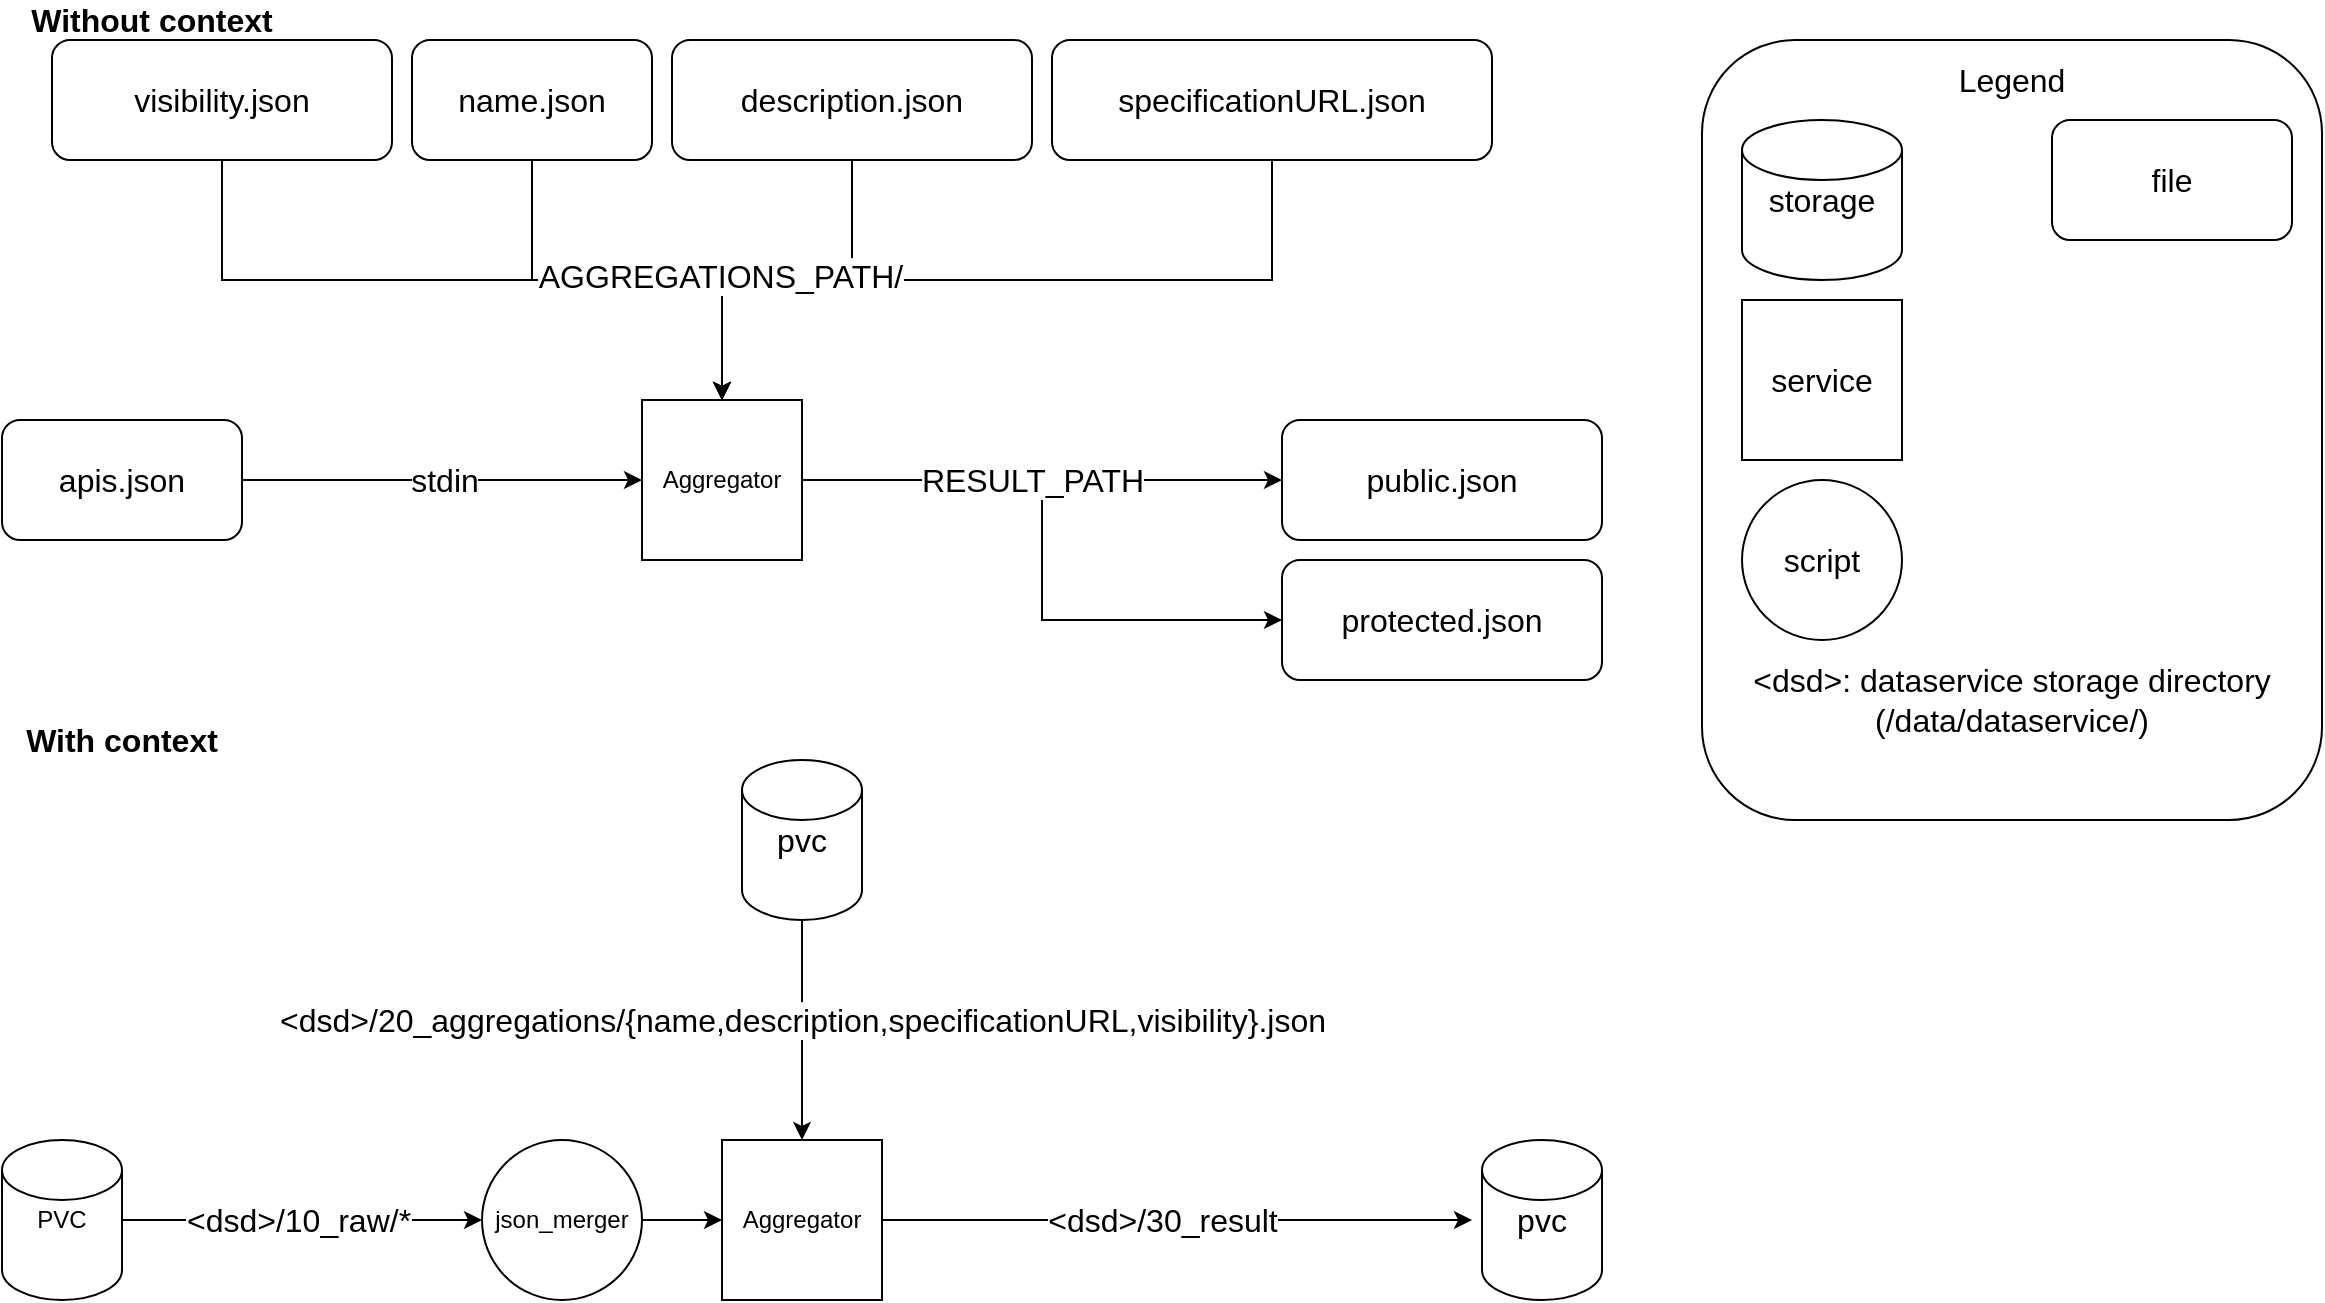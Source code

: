 <mxfile version="13.6.5" type="device"><diagram id="Ye3Q_bpgV0typOwb7vOX" name="Page-1"><mxGraphModel dx="1422" dy="777" grid="1" gridSize="10" guides="1" tooltips="1" connect="1" arrows="1" fold="1" page="1" pageScale="1" pageWidth="850" pageHeight="1100" math="0" shadow="0"><root><mxCell id="0"/><mxCell id="1" parent="0"/><mxCell id="Gz-X4EU039WHKJXXwYFm-26" style="edgeStyle=orthogonalEdgeStyle;rounded=0;orthogonalLoop=1;jettySize=auto;html=1;entryX=0;entryY=0.5;entryDx=0;entryDy=0;fontSize=16;" edge="1" parent="1" source="Gz-X4EU039WHKJXXwYFm-5" target="Gz-X4EU039WHKJXXwYFm-25"><mxGeometry relative="1" as="geometry"/></mxCell><mxCell id="Gz-X4EU039WHKJXXwYFm-32" style="edgeStyle=orthogonalEdgeStyle;rounded=0;orthogonalLoop=1;jettySize=auto;html=1;entryX=-0.083;entryY=0.5;entryDx=0;entryDy=0;entryPerimeter=0;fontSize=16;" edge="1" parent="1" source="Gz-X4EU039WHKJXXwYFm-1" target="Gz-X4EU039WHKJXXwYFm-31"><mxGeometry relative="1" as="geometry"/></mxCell><mxCell id="Gz-X4EU039WHKJXXwYFm-33" value="&amp;lt;dsd&amp;gt;/30_result" style="edgeLabel;html=1;align=center;verticalAlign=middle;resizable=0;points=[];fontSize=16;" vertex="1" connectable="0" parent="Gz-X4EU039WHKJXXwYFm-32"><mxGeometry x="-0.305" y="-2" relative="1" as="geometry"><mxPoint x="37" y="-2" as="offset"/></mxGeometry></mxCell><mxCell id="Gz-X4EU039WHKJXXwYFm-1" value="Aggregator" style="whiteSpace=wrap;html=1;aspect=fixed;" vertex="1" parent="1"><mxGeometry x="400" y="590" width="80" height="80" as="geometry"/></mxCell><mxCell id="Gz-X4EU039WHKJXXwYFm-30" style="edgeStyle=orthogonalEdgeStyle;rounded=0;orthogonalLoop=1;jettySize=auto;html=1;entryX=0;entryY=0.5;entryDx=0;entryDy=0;fontSize=16;" edge="1" parent="1" source="Gz-X4EU039WHKJXXwYFm-2" target="Gz-X4EU039WHKJXXwYFm-1"><mxGeometry relative="1" as="geometry"/></mxCell><mxCell id="Gz-X4EU039WHKJXXwYFm-2" value="json_merger" style="ellipse;whiteSpace=wrap;html=1;aspect=fixed;" vertex="1" parent="1"><mxGeometry x="280" y="590" width="80" height="80" as="geometry"/></mxCell><mxCell id="Gz-X4EU039WHKJXXwYFm-28" style="edgeStyle=orthogonalEdgeStyle;rounded=0;orthogonalLoop=1;jettySize=auto;html=1;entryX=0;entryY=0.5;entryDx=0;entryDy=0;fontSize=16;" edge="1" parent="1" source="Gz-X4EU039WHKJXXwYFm-3" target="Gz-X4EU039WHKJXXwYFm-2"><mxGeometry relative="1" as="geometry"/></mxCell><mxCell id="Gz-X4EU039WHKJXXwYFm-29" value="&amp;lt;dsd&amp;gt;/10_raw/*" style="edgeLabel;html=1;align=center;verticalAlign=middle;resizable=0;points=[];fontSize=16;" vertex="1" connectable="0" parent="Gz-X4EU039WHKJXXwYFm-28"><mxGeometry x="-0.16" relative="1" as="geometry"><mxPoint x="12" as="offset"/></mxGeometry></mxCell><mxCell id="Gz-X4EU039WHKJXXwYFm-3" value="PVC" style="shape=cylinder2;whiteSpace=wrap;html=1;boundedLbl=1;backgroundOutline=1;size=15;" vertex="1" parent="1"><mxGeometry x="40" y="590" width="60" height="80" as="geometry"/></mxCell><mxCell id="Gz-X4EU039WHKJXXwYFm-4" value="Without context" style="text;html=1;strokeColor=none;fillColor=none;align=center;verticalAlign=middle;whiteSpace=wrap;rounded=0;fontSize=16;fontStyle=1" vertex="1" parent="1"><mxGeometry x="40" y="20" width="150" height="20" as="geometry"/></mxCell><mxCell id="Gz-X4EU039WHKJXXwYFm-21" style="edgeStyle=orthogonalEdgeStyle;rounded=0;orthogonalLoop=1;jettySize=auto;html=1;fontSize=16;" edge="1" parent="1" source="Gz-X4EU039WHKJXXwYFm-5" target="Gz-X4EU039WHKJXXwYFm-20"><mxGeometry relative="1" as="geometry"/></mxCell><mxCell id="Gz-X4EU039WHKJXXwYFm-23" value="RESULT_PATH" style="edgeLabel;html=1;align=center;verticalAlign=middle;resizable=0;points=[];fontSize=16;" vertex="1" connectable="0" parent="Gz-X4EU039WHKJXXwYFm-21"><mxGeometry x="-0.258" y="-3" relative="1" as="geometry"><mxPoint x="26" y="-3" as="offset"/></mxGeometry></mxCell><mxCell id="Gz-X4EU039WHKJXXwYFm-5" value="Aggregator" style="whiteSpace=wrap;html=1;aspect=fixed;" vertex="1" parent="1"><mxGeometry x="360" y="220" width="80" height="80" as="geometry"/></mxCell><mxCell id="Gz-X4EU039WHKJXXwYFm-7" style="edgeStyle=orthogonalEdgeStyle;rounded=0;orthogonalLoop=1;jettySize=auto;html=1;entryX=0;entryY=0.5;entryDx=0;entryDy=0;fontSize=16;exitX=1;exitY=0.5;exitDx=0;exitDy=0;" edge="1" parent="1" source="Gz-X4EU039WHKJXXwYFm-10" target="Gz-X4EU039WHKJXXwYFm-5"><mxGeometry relative="1" as="geometry"><mxPoint x="180" y="260" as="sourcePoint"/></mxGeometry></mxCell><mxCell id="Gz-X4EU039WHKJXXwYFm-8" value="stdin" style="edgeLabel;html=1;align=center;verticalAlign=middle;resizable=0;points=[];fontSize=16;" vertex="1" connectable="0" parent="Gz-X4EU039WHKJXXwYFm-7"><mxGeometry x="0.244" y="1" relative="1" as="geometry"><mxPoint x="-24" y="1" as="offset"/></mxGeometry></mxCell><mxCell id="Gz-X4EU039WHKJXXwYFm-10" value="apis.json" style="rounded=1;whiteSpace=wrap;html=1;fontSize=16;" vertex="1" parent="1"><mxGeometry x="40" y="230" width="120" height="60" as="geometry"/></mxCell><mxCell id="Gz-X4EU039WHKJXXwYFm-16" style="edgeStyle=orthogonalEdgeStyle;rounded=0;orthogonalLoop=1;jettySize=auto;html=1;entryX=0.5;entryY=0;entryDx=0;entryDy=0;fontSize=16;" edge="1" parent="1" source="Gz-X4EU039WHKJXXwYFm-11" target="Gz-X4EU039WHKJXXwYFm-5"><mxGeometry relative="1" as="geometry"><Array as="points"><mxPoint x="150" y="160"/><mxPoint x="400" y="160"/></Array></mxGeometry></mxCell><mxCell id="Gz-X4EU039WHKJXXwYFm-11" value="visibility.json" style="rounded=1;whiteSpace=wrap;html=1;fontSize=16;" vertex="1" parent="1"><mxGeometry x="65" y="40" width="170" height="60" as="geometry"/></mxCell><mxCell id="Gz-X4EU039WHKJXXwYFm-17" style="edgeStyle=orthogonalEdgeStyle;rounded=0;orthogonalLoop=1;jettySize=auto;html=1;entryX=0.5;entryY=0;entryDx=0;entryDy=0;fontSize=16;" edge="1" parent="1" source="Gz-X4EU039WHKJXXwYFm-12" target="Gz-X4EU039WHKJXXwYFm-5"><mxGeometry relative="1" as="geometry"/></mxCell><mxCell id="Gz-X4EU039WHKJXXwYFm-12" value="name.json" style="rounded=1;whiteSpace=wrap;html=1;fontSize=16;" vertex="1" parent="1"><mxGeometry x="245" y="40" width="120" height="60" as="geometry"/></mxCell><mxCell id="Gz-X4EU039WHKJXXwYFm-18" style="edgeStyle=orthogonalEdgeStyle;rounded=0;orthogonalLoop=1;jettySize=auto;html=1;entryX=0.5;entryY=0;entryDx=0;entryDy=0;fontSize=16;" edge="1" parent="1" source="Gz-X4EU039WHKJXXwYFm-13" target="Gz-X4EU039WHKJXXwYFm-5"><mxGeometry relative="1" as="geometry"/></mxCell><mxCell id="Gz-X4EU039WHKJXXwYFm-13" value="description.json" style="rounded=1;whiteSpace=wrap;html=1;fontSize=16;" vertex="1" parent="1"><mxGeometry x="375" y="40" width="180" height="60" as="geometry"/></mxCell><mxCell id="Gz-X4EU039WHKJXXwYFm-19" style="edgeStyle=orthogonalEdgeStyle;rounded=0;orthogonalLoop=1;jettySize=auto;html=1;entryX=0.5;entryY=0;entryDx=0;entryDy=0;fontSize=16;" edge="1" parent="1" source="Gz-X4EU039WHKJXXwYFm-14" target="Gz-X4EU039WHKJXXwYFm-5"><mxGeometry relative="1" as="geometry"><Array as="points"><mxPoint x="675" y="160"/><mxPoint x="400" y="160"/></Array></mxGeometry></mxCell><mxCell id="Gz-X4EU039WHKJXXwYFm-22" value="AGGREGATIONS_PATH/" style="edgeLabel;html=1;align=center;verticalAlign=middle;resizable=0;points=[];fontSize=16;" vertex="1" connectable="0" parent="Gz-X4EU039WHKJXXwYFm-19"><mxGeometry x="0.696" y="-2" relative="1" as="geometry"><mxPoint x="1" y="-2" as="offset"/></mxGeometry></mxCell><mxCell id="Gz-X4EU039WHKJXXwYFm-14" value="specificationURL.json" style="rounded=1;whiteSpace=wrap;html=1;fontSize=16;" vertex="1" parent="1"><mxGeometry x="565" y="40" width="220" height="60" as="geometry"/></mxCell><mxCell id="Gz-X4EU039WHKJXXwYFm-20" value="public.json" style="rounded=1;whiteSpace=wrap;html=1;fontSize=16;" vertex="1" parent="1"><mxGeometry x="680" y="230" width="160" height="60" as="geometry"/></mxCell><mxCell id="Gz-X4EU039WHKJXXwYFm-25" value="protected.json" style="rounded=1;whiteSpace=wrap;html=1;fontSize=16;" vertex="1" parent="1"><mxGeometry x="680" y="300" width="160" height="60" as="geometry"/></mxCell><mxCell id="Gz-X4EU039WHKJXXwYFm-27" value="With context" style="text;html=1;strokeColor=none;fillColor=none;align=center;verticalAlign=middle;whiteSpace=wrap;rounded=0;fontSize=16;fontStyle=1" vertex="1" parent="1"><mxGeometry x="40" y="380" width="120" height="20" as="geometry"/></mxCell><mxCell id="Gz-X4EU039WHKJXXwYFm-31" value="pvc" style="shape=cylinder2;whiteSpace=wrap;html=1;boundedLbl=1;backgroundOutline=1;size=15;fontSize=16;" vertex="1" parent="1"><mxGeometry x="780" y="590" width="60" height="80" as="geometry"/></mxCell><mxCell id="Gz-X4EU039WHKJXXwYFm-35" style="edgeStyle=orthogonalEdgeStyle;rounded=0;orthogonalLoop=1;jettySize=auto;html=1;entryX=0.5;entryY=0;entryDx=0;entryDy=0;fontSize=16;" edge="1" parent="1" source="Gz-X4EU039WHKJXXwYFm-34" target="Gz-X4EU039WHKJXXwYFm-1"><mxGeometry relative="1" as="geometry"/></mxCell><mxCell id="Gz-X4EU039WHKJXXwYFm-36" value="&amp;lt;dsd&amp;gt;/20_aggregations/{name,description,specificationURL,visibility}.json" style="edgeLabel;html=1;align=center;verticalAlign=middle;resizable=0;points=[];fontSize=16;" vertex="1" connectable="0" parent="Gz-X4EU039WHKJXXwYFm-35"><mxGeometry x="-0.383" y="2" relative="1" as="geometry"><mxPoint x="-2" y="16" as="offset"/></mxGeometry></mxCell><mxCell id="Gz-X4EU039WHKJXXwYFm-34" value="pvc" style="shape=cylinder2;whiteSpace=wrap;html=1;boundedLbl=1;backgroundOutline=1;size=15;fontSize=16;" vertex="1" parent="1"><mxGeometry x="410" y="400" width="60" height="80" as="geometry"/></mxCell><mxCell id="Gz-X4EU039WHKJXXwYFm-44" value="" style="group" vertex="1" connectable="0" parent="1"><mxGeometry x="890" y="40" width="310" height="390" as="geometry"/></mxCell><mxCell id="Gz-X4EU039WHKJXXwYFm-37" value="" style="rounded=1;whiteSpace=wrap;html=1;fontSize=16;" vertex="1" parent="Gz-X4EU039WHKJXXwYFm-44"><mxGeometry width="310" height="390" as="geometry"/></mxCell><mxCell id="Gz-X4EU039WHKJXXwYFm-38" value="storage" style="shape=cylinder2;whiteSpace=wrap;html=1;boundedLbl=1;backgroundOutline=1;size=15;fontSize=16;" vertex="1" parent="Gz-X4EU039WHKJXXwYFm-44"><mxGeometry x="20" y="40" width="80" height="80" as="geometry"/></mxCell><mxCell id="Gz-X4EU039WHKJXXwYFm-39" value="Legend" style="text;html=1;strokeColor=none;fillColor=none;align=center;verticalAlign=middle;whiteSpace=wrap;rounded=0;fontSize=16;" vertex="1" parent="Gz-X4EU039WHKJXXwYFm-44"><mxGeometry x="135" y="10" width="40" height="20" as="geometry"/></mxCell><mxCell id="Gz-X4EU039WHKJXXwYFm-40" value="service" style="whiteSpace=wrap;html=1;aspect=fixed;fontSize=16;" vertex="1" parent="Gz-X4EU039WHKJXXwYFm-44"><mxGeometry x="20" y="130" width="80" height="80" as="geometry"/></mxCell><mxCell id="Gz-X4EU039WHKJXXwYFm-41" value="script" style="ellipse;whiteSpace=wrap;html=1;aspect=fixed;fontSize=16;" vertex="1" parent="Gz-X4EU039WHKJXXwYFm-44"><mxGeometry x="20" y="220" width="80" height="80" as="geometry"/></mxCell><mxCell id="Gz-X4EU039WHKJXXwYFm-42" value="&lt;div&gt;&amp;lt;dsd&amp;gt;: dataservice storage directory&lt;/div&gt;&lt;div&gt;(/data/dataservice/)&lt;/div&gt;" style="text;html=1;strokeColor=none;fillColor=none;align=center;verticalAlign=middle;whiteSpace=wrap;rounded=0;fontSize=16;" vertex="1" parent="Gz-X4EU039WHKJXXwYFm-44"><mxGeometry x="10" y="320" width="290" height="20" as="geometry"/></mxCell><mxCell id="Gz-X4EU039WHKJXXwYFm-43" value="file" style="rounded=1;whiteSpace=wrap;html=1;fontSize=16;" vertex="1" parent="Gz-X4EU039WHKJXXwYFm-44"><mxGeometry x="175" y="40" width="120" height="60" as="geometry"/></mxCell></root></mxGraphModel></diagram></mxfile>